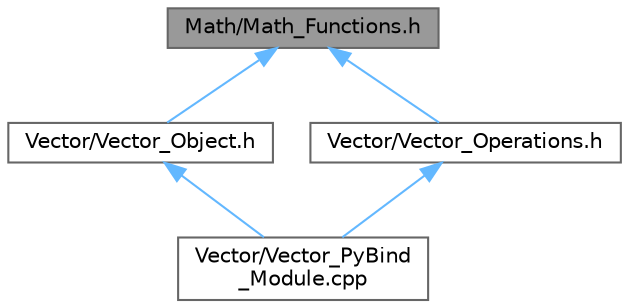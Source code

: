 digraph "Math/Math_Functions.h"
{
 // INTERACTIVE_SVG=YES
 // LATEX_PDF_SIZE
  bgcolor="transparent";
  edge [fontname=Helvetica,fontsize=10,labelfontname=Helvetica,labelfontsize=10];
  node [fontname=Helvetica,fontsize=10,shape=box,height=0.2,width=0.4];
  Node1 [id="Node000001",label="Math/Math_Functions.h",height=0.2,width=0.4,color="gray40", fillcolor="grey60", style="filled", fontcolor="black",tooltip="Math functions returned in the form of lambda functions."];
  Node1 -> Node2 [id="edge1_Node000001_Node000002",dir="back",color="steelblue1",style="solid",tooltip=" "];
  Node2 [id="Node000002",label="Vector/Vector_Object.h",height=0.2,width=0.4,color="grey40", fillcolor="white", style="filled",URL="$_vector___object_8h.html",tooltip="Vector Object in PySYCL."];
  Node2 -> Node3 [id="edge2_Node000002_Node000003",dir="back",color="steelblue1",style="solid",tooltip=" "];
  Node3 [id="Node000003",label="Vector/Vector_PyBind\l_Module.cpp",height=0.2,width=0.4,color="grey40", fillcolor="white", style="filled",URL="$_vector___py_bind___module_8cpp.html",tooltip="Python module for vector in PySYCL."];
  Node1 -> Node4 [id="edge3_Node000001_Node000004",dir="back",color="steelblue1",style="solid",tooltip=" "];
  Node4 [id="Node000004",label="Vector/Vector_Operations.h",height=0.2,width=0.4,color="grey40", fillcolor="white", style="filled",URL="$_vector___operations_8h.html",tooltip="Vector operations in PySYCL. These operations receive two individual vectors and return a single vect..."];
  Node4 -> Node3 [id="edge4_Node000004_Node000003",dir="back",color="steelblue1",style="solid",tooltip=" "];
}
